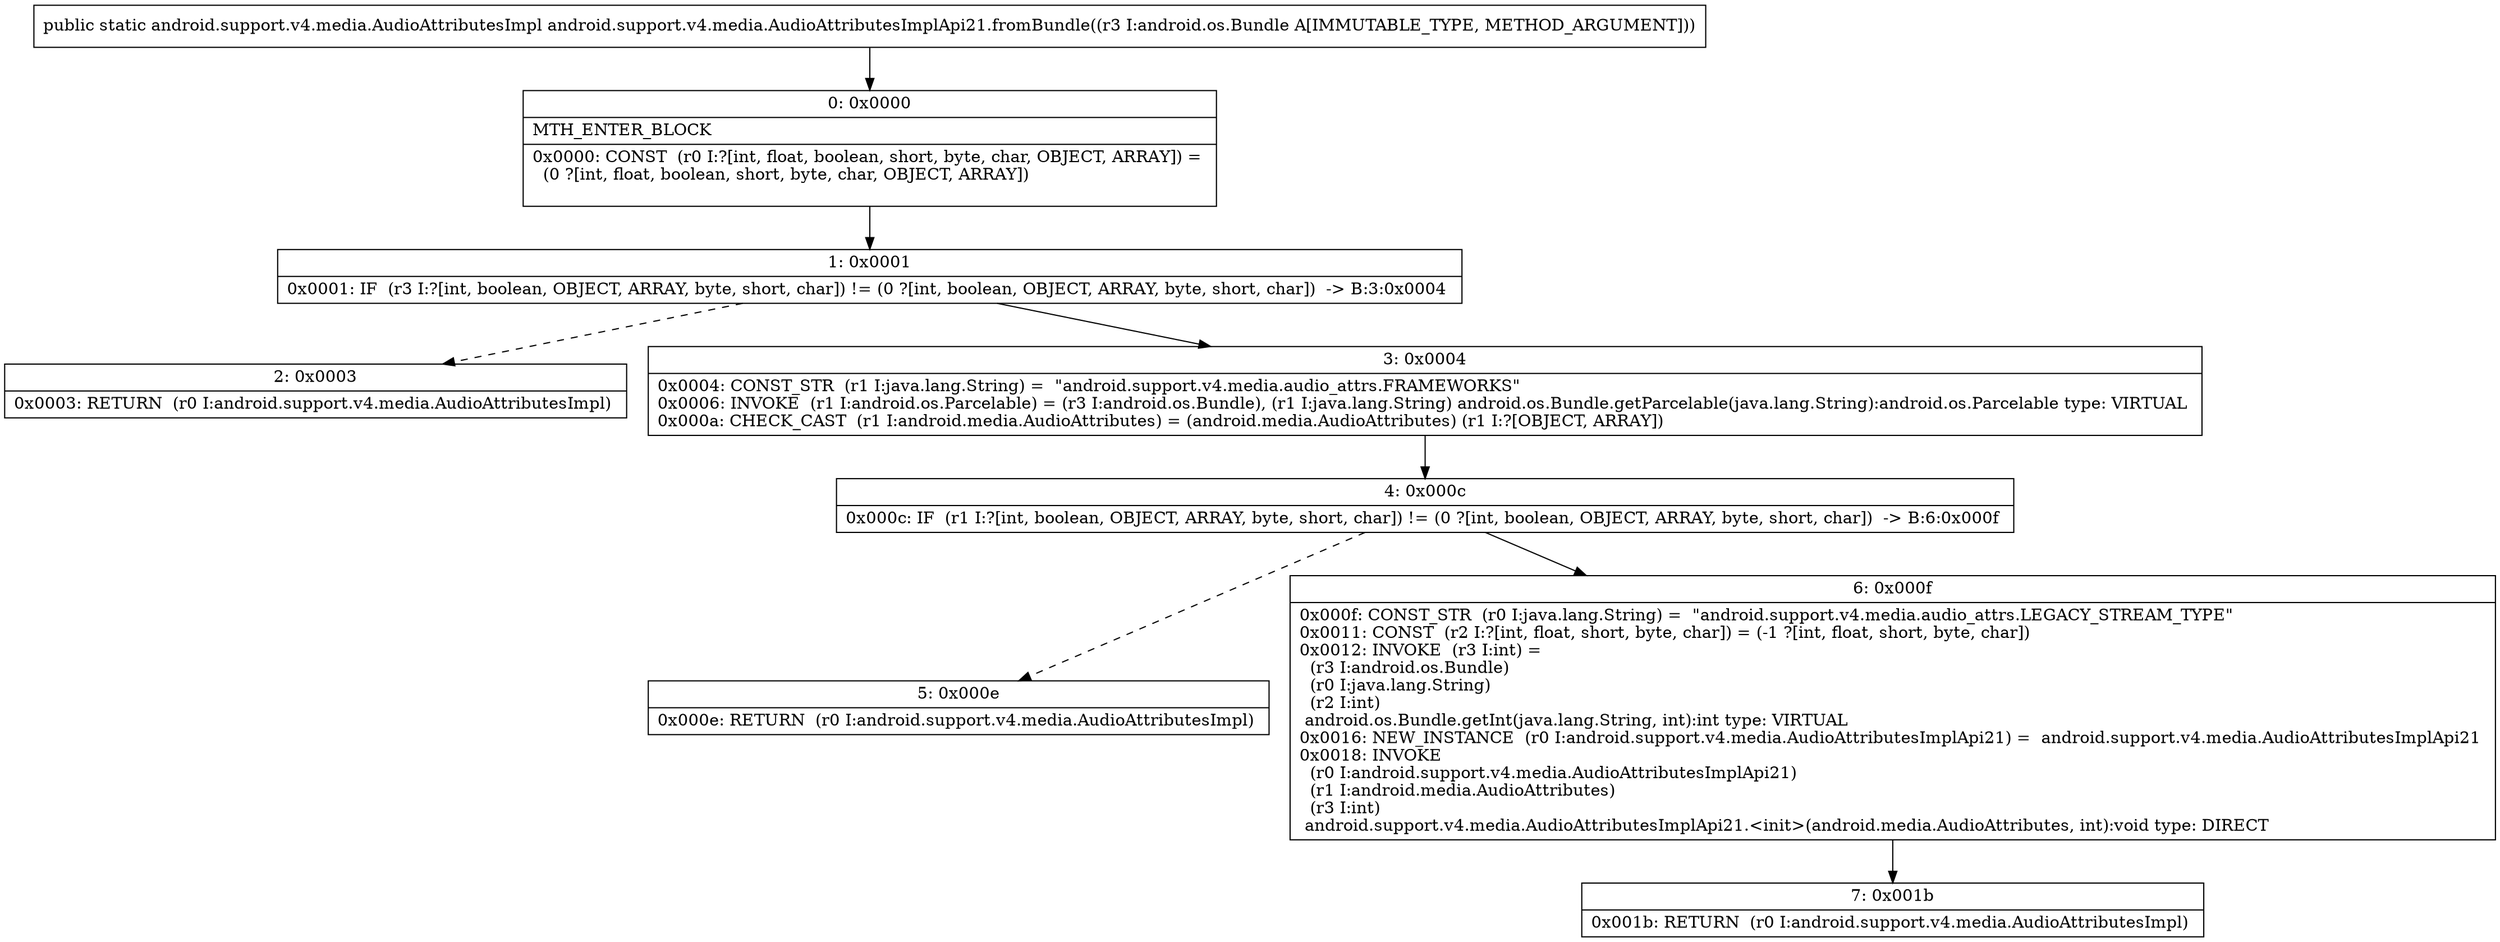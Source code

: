 digraph "CFG forandroid.support.v4.media.AudioAttributesImplApi21.fromBundle(Landroid\/os\/Bundle;)Landroid\/support\/v4\/media\/AudioAttributesImpl;" {
Node_0 [shape=record,label="{0\:\ 0x0000|MTH_ENTER_BLOCK\l|0x0000: CONST  (r0 I:?[int, float, boolean, short, byte, char, OBJECT, ARRAY]) = \l  (0 ?[int, float, boolean, short, byte, char, OBJECT, ARRAY])\l \l}"];
Node_1 [shape=record,label="{1\:\ 0x0001|0x0001: IF  (r3 I:?[int, boolean, OBJECT, ARRAY, byte, short, char]) != (0 ?[int, boolean, OBJECT, ARRAY, byte, short, char])  \-\> B:3:0x0004 \l}"];
Node_2 [shape=record,label="{2\:\ 0x0003|0x0003: RETURN  (r0 I:android.support.v4.media.AudioAttributesImpl) \l}"];
Node_3 [shape=record,label="{3\:\ 0x0004|0x0004: CONST_STR  (r1 I:java.lang.String) =  \"android.support.v4.media.audio_attrs.FRAMEWORKS\" \l0x0006: INVOKE  (r1 I:android.os.Parcelable) = (r3 I:android.os.Bundle), (r1 I:java.lang.String) android.os.Bundle.getParcelable(java.lang.String):android.os.Parcelable type: VIRTUAL \l0x000a: CHECK_CAST  (r1 I:android.media.AudioAttributes) = (android.media.AudioAttributes) (r1 I:?[OBJECT, ARRAY]) \l}"];
Node_4 [shape=record,label="{4\:\ 0x000c|0x000c: IF  (r1 I:?[int, boolean, OBJECT, ARRAY, byte, short, char]) != (0 ?[int, boolean, OBJECT, ARRAY, byte, short, char])  \-\> B:6:0x000f \l}"];
Node_5 [shape=record,label="{5\:\ 0x000e|0x000e: RETURN  (r0 I:android.support.v4.media.AudioAttributesImpl) \l}"];
Node_6 [shape=record,label="{6\:\ 0x000f|0x000f: CONST_STR  (r0 I:java.lang.String) =  \"android.support.v4.media.audio_attrs.LEGACY_STREAM_TYPE\" \l0x0011: CONST  (r2 I:?[int, float, short, byte, char]) = (\-1 ?[int, float, short, byte, char]) \l0x0012: INVOKE  (r3 I:int) = \l  (r3 I:android.os.Bundle)\l  (r0 I:java.lang.String)\l  (r2 I:int)\l android.os.Bundle.getInt(java.lang.String, int):int type: VIRTUAL \l0x0016: NEW_INSTANCE  (r0 I:android.support.v4.media.AudioAttributesImplApi21) =  android.support.v4.media.AudioAttributesImplApi21 \l0x0018: INVOKE  \l  (r0 I:android.support.v4.media.AudioAttributesImplApi21)\l  (r1 I:android.media.AudioAttributes)\l  (r3 I:int)\l android.support.v4.media.AudioAttributesImplApi21.\<init\>(android.media.AudioAttributes, int):void type: DIRECT \l}"];
Node_7 [shape=record,label="{7\:\ 0x001b|0x001b: RETURN  (r0 I:android.support.v4.media.AudioAttributesImpl) \l}"];
MethodNode[shape=record,label="{public static android.support.v4.media.AudioAttributesImpl android.support.v4.media.AudioAttributesImplApi21.fromBundle((r3 I:android.os.Bundle A[IMMUTABLE_TYPE, METHOD_ARGUMENT])) }"];
MethodNode -> Node_0;
Node_0 -> Node_1;
Node_1 -> Node_2[style=dashed];
Node_1 -> Node_3;
Node_3 -> Node_4;
Node_4 -> Node_5[style=dashed];
Node_4 -> Node_6;
Node_6 -> Node_7;
}

